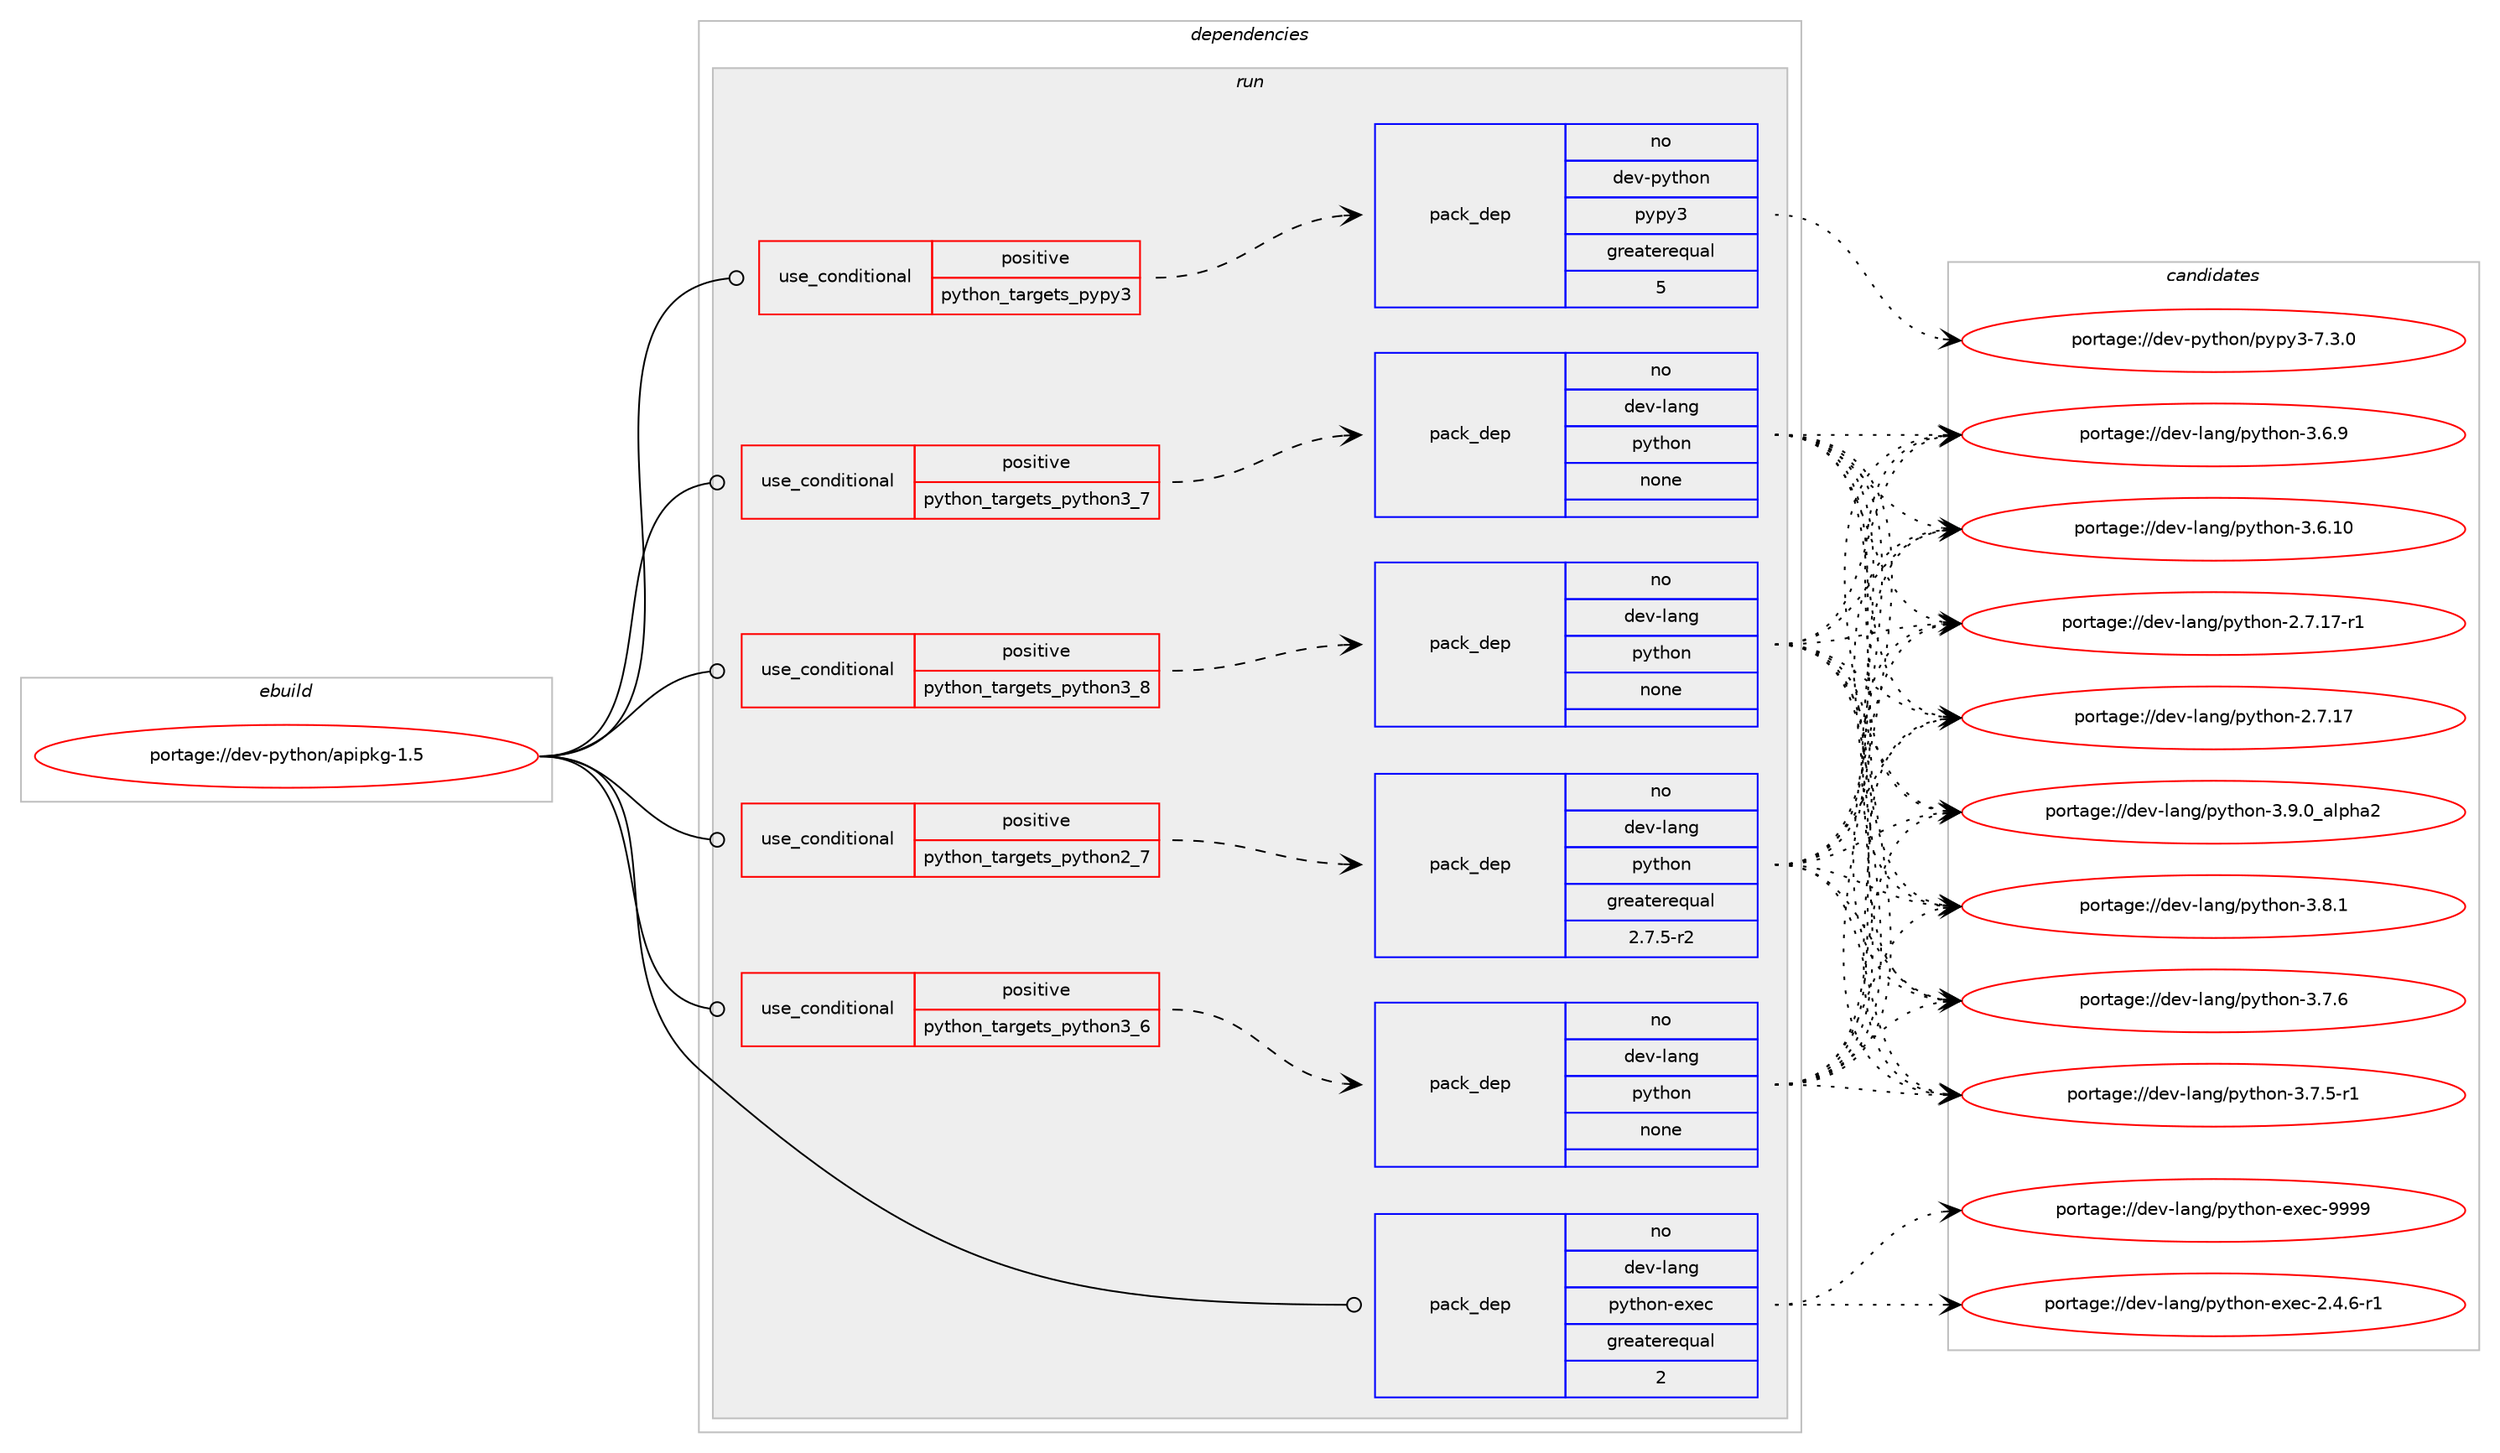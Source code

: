 digraph prolog {

# *************
# Graph options
# *************

newrank=true;
concentrate=true;
compound=true;
graph [rankdir=LR,fontname=Helvetica,fontsize=10,ranksep=1.5];#, ranksep=2.5, nodesep=0.2];
edge  [arrowhead=vee];
node  [fontname=Helvetica,fontsize=10];

# **********
# The ebuild
# **********

subgraph cluster_leftcol {
color=gray;
label=<<i>ebuild</i>>;
id [label="portage://dev-python/apipkg-1.5", color=red, width=4, href="../dev-python/apipkg-1.5.svg"];
}

# ****************
# The dependencies
# ****************

subgraph cluster_midcol {
color=gray;
label=<<i>dependencies</i>>;
subgraph cluster_compile {
fillcolor="#eeeeee";
style=filled;
label=<<i>compile</i>>;
}
subgraph cluster_compileandrun {
fillcolor="#eeeeee";
style=filled;
label=<<i>compile and run</i>>;
}
subgraph cluster_run {
fillcolor="#eeeeee";
style=filled;
label=<<i>run</i>>;
subgraph cond119041 {
dependency471684 [label=<<TABLE BORDER="0" CELLBORDER="1" CELLSPACING="0" CELLPADDING="4"><TR><TD ROWSPAN="3" CELLPADDING="10">use_conditional</TD></TR><TR><TD>positive</TD></TR><TR><TD>python_targets_pypy3</TD></TR></TABLE>>, shape=none, color=red];
subgraph pack347628 {
dependency471685 [label=<<TABLE BORDER="0" CELLBORDER="1" CELLSPACING="0" CELLPADDING="4" WIDTH="220"><TR><TD ROWSPAN="6" CELLPADDING="30">pack_dep</TD></TR><TR><TD WIDTH="110">no</TD></TR><TR><TD>dev-python</TD></TR><TR><TD>pypy3</TD></TR><TR><TD>greaterequal</TD></TR><TR><TD>5</TD></TR></TABLE>>, shape=none, color=blue];
}
dependency471684:e -> dependency471685:w [weight=20,style="dashed",arrowhead="vee"];
}
id:e -> dependency471684:w [weight=20,style="solid",arrowhead="odot"];
subgraph cond119042 {
dependency471686 [label=<<TABLE BORDER="0" CELLBORDER="1" CELLSPACING="0" CELLPADDING="4"><TR><TD ROWSPAN="3" CELLPADDING="10">use_conditional</TD></TR><TR><TD>positive</TD></TR><TR><TD>python_targets_python2_7</TD></TR></TABLE>>, shape=none, color=red];
subgraph pack347629 {
dependency471687 [label=<<TABLE BORDER="0" CELLBORDER="1" CELLSPACING="0" CELLPADDING="4" WIDTH="220"><TR><TD ROWSPAN="6" CELLPADDING="30">pack_dep</TD></TR><TR><TD WIDTH="110">no</TD></TR><TR><TD>dev-lang</TD></TR><TR><TD>python</TD></TR><TR><TD>greaterequal</TD></TR><TR><TD>2.7.5-r2</TD></TR></TABLE>>, shape=none, color=blue];
}
dependency471686:e -> dependency471687:w [weight=20,style="dashed",arrowhead="vee"];
}
id:e -> dependency471686:w [weight=20,style="solid",arrowhead="odot"];
subgraph cond119043 {
dependency471688 [label=<<TABLE BORDER="0" CELLBORDER="1" CELLSPACING="0" CELLPADDING="4"><TR><TD ROWSPAN="3" CELLPADDING="10">use_conditional</TD></TR><TR><TD>positive</TD></TR><TR><TD>python_targets_python3_6</TD></TR></TABLE>>, shape=none, color=red];
subgraph pack347630 {
dependency471689 [label=<<TABLE BORDER="0" CELLBORDER="1" CELLSPACING="0" CELLPADDING="4" WIDTH="220"><TR><TD ROWSPAN="6" CELLPADDING="30">pack_dep</TD></TR><TR><TD WIDTH="110">no</TD></TR><TR><TD>dev-lang</TD></TR><TR><TD>python</TD></TR><TR><TD>none</TD></TR><TR><TD></TD></TR></TABLE>>, shape=none, color=blue];
}
dependency471688:e -> dependency471689:w [weight=20,style="dashed",arrowhead="vee"];
}
id:e -> dependency471688:w [weight=20,style="solid",arrowhead="odot"];
subgraph cond119044 {
dependency471690 [label=<<TABLE BORDER="0" CELLBORDER="1" CELLSPACING="0" CELLPADDING="4"><TR><TD ROWSPAN="3" CELLPADDING="10">use_conditional</TD></TR><TR><TD>positive</TD></TR><TR><TD>python_targets_python3_7</TD></TR></TABLE>>, shape=none, color=red];
subgraph pack347631 {
dependency471691 [label=<<TABLE BORDER="0" CELLBORDER="1" CELLSPACING="0" CELLPADDING="4" WIDTH="220"><TR><TD ROWSPAN="6" CELLPADDING="30">pack_dep</TD></TR><TR><TD WIDTH="110">no</TD></TR><TR><TD>dev-lang</TD></TR><TR><TD>python</TD></TR><TR><TD>none</TD></TR><TR><TD></TD></TR></TABLE>>, shape=none, color=blue];
}
dependency471690:e -> dependency471691:w [weight=20,style="dashed",arrowhead="vee"];
}
id:e -> dependency471690:w [weight=20,style="solid",arrowhead="odot"];
subgraph cond119045 {
dependency471692 [label=<<TABLE BORDER="0" CELLBORDER="1" CELLSPACING="0" CELLPADDING="4"><TR><TD ROWSPAN="3" CELLPADDING="10">use_conditional</TD></TR><TR><TD>positive</TD></TR><TR><TD>python_targets_python3_8</TD></TR></TABLE>>, shape=none, color=red];
subgraph pack347632 {
dependency471693 [label=<<TABLE BORDER="0" CELLBORDER="1" CELLSPACING="0" CELLPADDING="4" WIDTH="220"><TR><TD ROWSPAN="6" CELLPADDING="30">pack_dep</TD></TR><TR><TD WIDTH="110">no</TD></TR><TR><TD>dev-lang</TD></TR><TR><TD>python</TD></TR><TR><TD>none</TD></TR><TR><TD></TD></TR></TABLE>>, shape=none, color=blue];
}
dependency471692:e -> dependency471693:w [weight=20,style="dashed",arrowhead="vee"];
}
id:e -> dependency471692:w [weight=20,style="solid",arrowhead="odot"];
subgraph pack347633 {
dependency471694 [label=<<TABLE BORDER="0" CELLBORDER="1" CELLSPACING="0" CELLPADDING="4" WIDTH="220"><TR><TD ROWSPAN="6" CELLPADDING="30">pack_dep</TD></TR><TR><TD WIDTH="110">no</TD></TR><TR><TD>dev-lang</TD></TR><TR><TD>python-exec</TD></TR><TR><TD>greaterequal</TD></TR><TR><TD>2</TD></TR></TABLE>>, shape=none, color=blue];
}
id:e -> dependency471694:w [weight=20,style="solid",arrowhead="odot"];
}
}

# **************
# The candidates
# **************

subgraph cluster_choices {
rank=same;
color=gray;
label=<<i>candidates</i>>;

subgraph choice347628 {
color=black;
nodesep=1;
choice100101118451121211161041111104711212111212151455546514648 [label="portage://dev-python/pypy3-7.3.0", color=red, width=4,href="../dev-python/pypy3-7.3.0.svg"];
dependency471685:e -> choice100101118451121211161041111104711212111212151455546514648:w [style=dotted,weight="100"];
}
subgraph choice347629 {
color=black;
nodesep=1;
choice10010111845108971101034711212111610411111045514657464895971081121049750 [label="portage://dev-lang/python-3.9.0_alpha2", color=red, width=4,href="../dev-lang/python-3.9.0_alpha2.svg"];
choice100101118451089711010347112121116104111110455146564649 [label="portage://dev-lang/python-3.8.1", color=red, width=4,href="../dev-lang/python-3.8.1.svg"];
choice100101118451089711010347112121116104111110455146554654 [label="portage://dev-lang/python-3.7.6", color=red, width=4,href="../dev-lang/python-3.7.6.svg"];
choice1001011184510897110103471121211161041111104551465546534511449 [label="portage://dev-lang/python-3.7.5-r1", color=red, width=4,href="../dev-lang/python-3.7.5-r1.svg"];
choice100101118451089711010347112121116104111110455146544657 [label="portage://dev-lang/python-3.6.9", color=red, width=4,href="../dev-lang/python-3.6.9.svg"];
choice10010111845108971101034711212111610411111045514654464948 [label="portage://dev-lang/python-3.6.10", color=red, width=4,href="../dev-lang/python-3.6.10.svg"];
choice100101118451089711010347112121116104111110455046554649554511449 [label="portage://dev-lang/python-2.7.17-r1", color=red, width=4,href="../dev-lang/python-2.7.17-r1.svg"];
choice10010111845108971101034711212111610411111045504655464955 [label="portage://dev-lang/python-2.7.17", color=red, width=4,href="../dev-lang/python-2.7.17.svg"];
dependency471687:e -> choice10010111845108971101034711212111610411111045514657464895971081121049750:w [style=dotted,weight="100"];
dependency471687:e -> choice100101118451089711010347112121116104111110455146564649:w [style=dotted,weight="100"];
dependency471687:e -> choice100101118451089711010347112121116104111110455146554654:w [style=dotted,weight="100"];
dependency471687:e -> choice1001011184510897110103471121211161041111104551465546534511449:w [style=dotted,weight="100"];
dependency471687:e -> choice100101118451089711010347112121116104111110455146544657:w [style=dotted,weight="100"];
dependency471687:e -> choice10010111845108971101034711212111610411111045514654464948:w [style=dotted,weight="100"];
dependency471687:e -> choice100101118451089711010347112121116104111110455046554649554511449:w [style=dotted,weight="100"];
dependency471687:e -> choice10010111845108971101034711212111610411111045504655464955:w [style=dotted,weight="100"];
}
subgraph choice347630 {
color=black;
nodesep=1;
choice10010111845108971101034711212111610411111045514657464895971081121049750 [label="portage://dev-lang/python-3.9.0_alpha2", color=red, width=4,href="../dev-lang/python-3.9.0_alpha2.svg"];
choice100101118451089711010347112121116104111110455146564649 [label="portage://dev-lang/python-3.8.1", color=red, width=4,href="../dev-lang/python-3.8.1.svg"];
choice100101118451089711010347112121116104111110455146554654 [label="portage://dev-lang/python-3.7.6", color=red, width=4,href="../dev-lang/python-3.7.6.svg"];
choice1001011184510897110103471121211161041111104551465546534511449 [label="portage://dev-lang/python-3.7.5-r1", color=red, width=4,href="../dev-lang/python-3.7.5-r1.svg"];
choice100101118451089711010347112121116104111110455146544657 [label="portage://dev-lang/python-3.6.9", color=red, width=4,href="../dev-lang/python-3.6.9.svg"];
choice10010111845108971101034711212111610411111045514654464948 [label="portage://dev-lang/python-3.6.10", color=red, width=4,href="../dev-lang/python-3.6.10.svg"];
choice100101118451089711010347112121116104111110455046554649554511449 [label="portage://dev-lang/python-2.7.17-r1", color=red, width=4,href="../dev-lang/python-2.7.17-r1.svg"];
choice10010111845108971101034711212111610411111045504655464955 [label="portage://dev-lang/python-2.7.17", color=red, width=4,href="../dev-lang/python-2.7.17.svg"];
dependency471689:e -> choice10010111845108971101034711212111610411111045514657464895971081121049750:w [style=dotted,weight="100"];
dependency471689:e -> choice100101118451089711010347112121116104111110455146564649:w [style=dotted,weight="100"];
dependency471689:e -> choice100101118451089711010347112121116104111110455146554654:w [style=dotted,weight="100"];
dependency471689:e -> choice1001011184510897110103471121211161041111104551465546534511449:w [style=dotted,weight="100"];
dependency471689:e -> choice100101118451089711010347112121116104111110455146544657:w [style=dotted,weight="100"];
dependency471689:e -> choice10010111845108971101034711212111610411111045514654464948:w [style=dotted,weight="100"];
dependency471689:e -> choice100101118451089711010347112121116104111110455046554649554511449:w [style=dotted,weight="100"];
dependency471689:e -> choice10010111845108971101034711212111610411111045504655464955:w [style=dotted,weight="100"];
}
subgraph choice347631 {
color=black;
nodesep=1;
choice10010111845108971101034711212111610411111045514657464895971081121049750 [label="portage://dev-lang/python-3.9.0_alpha2", color=red, width=4,href="../dev-lang/python-3.9.0_alpha2.svg"];
choice100101118451089711010347112121116104111110455146564649 [label="portage://dev-lang/python-3.8.1", color=red, width=4,href="../dev-lang/python-3.8.1.svg"];
choice100101118451089711010347112121116104111110455146554654 [label="portage://dev-lang/python-3.7.6", color=red, width=4,href="../dev-lang/python-3.7.6.svg"];
choice1001011184510897110103471121211161041111104551465546534511449 [label="portage://dev-lang/python-3.7.5-r1", color=red, width=4,href="../dev-lang/python-3.7.5-r1.svg"];
choice100101118451089711010347112121116104111110455146544657 [label="portage://dev-lang/python-3.6.9", color=red, width=4,href="../dev-lang/python-3.6.9.svg"];
choice10010111845108971101034711212111610411111045514654464948 [label="portage://dev-lang/python-3.6.10", color=red, width=4,href="../dev-lang/python-3.6.10.svg"];
choice100101118451089711010347112121116104111110455046554649554511449 [label="portage://dev-lang/python-2.7.17-r1", color=red, width=4,href="../dev-lang/python-2.7.17-r1.svg"];
choice10010111845108971101034711212111610411111045504655464955 [label="portage://dev-lang/python-2.7.17", color=red, width=4,href="../dev-lang/python-2.7.17.svg"];
dependency471691:e -> choice10010111845108971101034711212111610411111045514657464895971081121049750:w [style=dotted,weight="100"];
dependency471691:e -> choice100101118451089711010347112121116104111110455146564649:w [style=dotted,weight="100"];
dependency471691:e -> choice100101118451089711010347112121116104111110455146554654:w [style=dotted,weight="100"];
dependency471691:e -> choice1001011184510897110103471121211161041111104551465546534511449:w [style=dotted,weight="100"];
dependency471691:e -> choice100101118451089711010347112121116104111110455146544657:w [style=dotted,weight="100"];
dependency471691:e -> choice10010111845108971101034711212111610411111045514654464948:w [style=dotted,weight="100"];
dependency471691:e -> choice100101118451089711010347112121116104111110455046554649554511449:w [style=dotted,weight="100"];
dependency471691:e -> choice10010111845108971101034711212111610411111045504655464955:w [style=dotted,weight="100"];
}
subgraph choice347632 {
color=black;
nodesep=1;
choice10010111845108971101034711212111610411111045514657464895971081121049750 [label="portage://dev-lang/python-3.9.0_alpha2", color=red, width=4,href="../dev-lang/python-3.9.0_alpha2.svg"];
choice100101118451089711010347112121116104111110455146564649 [label="portage://dev-lang/python-3.8.1", color=red, width=4,href="../dev-lang/python-3.8.1.svg"];
choice100101118451089711010347112121116104111110455146554654 [label="portage://dev-lang/python-3.7.6", color=red, width=4,href="../dev-lang/python-3.7.6.svg"];
choice1001011184510897110103471121211161041111104551465546534511449 [label="portage://dev-lang/python-3.7.5-r1", color=red, width=4,href="../dev-lang/python-3.7.5-r1.svg"];
choice100101118451089711010347112121116104111110455146544657 [label="portage://dev-lang/python-3.6.9", color=red, width=4,href="../dev-lang/python-3.6.9.svg"];
choice10010111845108971101034711212111610411111045514654464948 [label="portage://dev-lang/python-3.6.10", color=red, width=4,href="../dev-lang/python-3.6.10.svg"];
choice100101118451089711010347112121116104111110455046554649554511449 [label="portage://dev-lang/python-2.7.17-r1", color=red, width=4,href="../dev-lang/python-2.7.17-r1.svg"];
choice10010111845108971101034711212111610411111045504655464955 [label="portage://dev-lang/python-2.7.17", color=red, width=4,href="../dev-lang/python-2.7.17.svg"];
dependency471693:e -> choice10010111845108971101034711212111610411111045514657464895971081121049750:w [style=dotted,weight="100"];
dependency471693:e -> choice100101118451089711010347112121116104111110455146564649:w [style=dotted,weight="100"];
dependency471693:e -> choice100101118451089711010347112121116104111110455146554654:w [style=dotted,weight="100"];
dependency471693:e -> choice1001011184510897110103471121211161041111104551465546534511449:w [style=dotted,weight="100"];
dependency471693:e -> choice100101118451089711010347112121116104111110455146544657:w [style=dotted,weight="100"];
dependency471693:e -> choice10010111845108971101034711212111610411111045514654464948:w [style=dotted,weight="100"];
dependency471693:e -> choice100101118451089711010347112121116104111110455046554649554511449:w [style=dotted,weight="100"];
dependency471693:e -> choice10010111845108971101034711212111610411111045504655464955:w [style=dotted,weight="100"];
}
subgraph choice347633 {
color=black;
nodesep=1;
choice10010111845108971101034711212111610411111045101120101994557575757 [label="portage://dev-lang/python-exec-9999", color=red, width=4,href="../dev-lang/python-exec-9999.svg"];
choice10010111845108971101034711212111610411111045101120101994550465246544511449 [label="portage://dev-lang/python-exec-2.4.6-r1", color=red, width=4,href="../dev-lang/python-exec-2.4.6-r1.svg"];
dependency471694:e -> choice10010111845108971101034711212111610411111045101120101994557575757:w [style=dotted,weight="100"];
dependency471694:e -> choice10010111845108971101034711212111610411111045101120101994550465246544511449:w [style=dotted,weight="100"];
}
}

}
